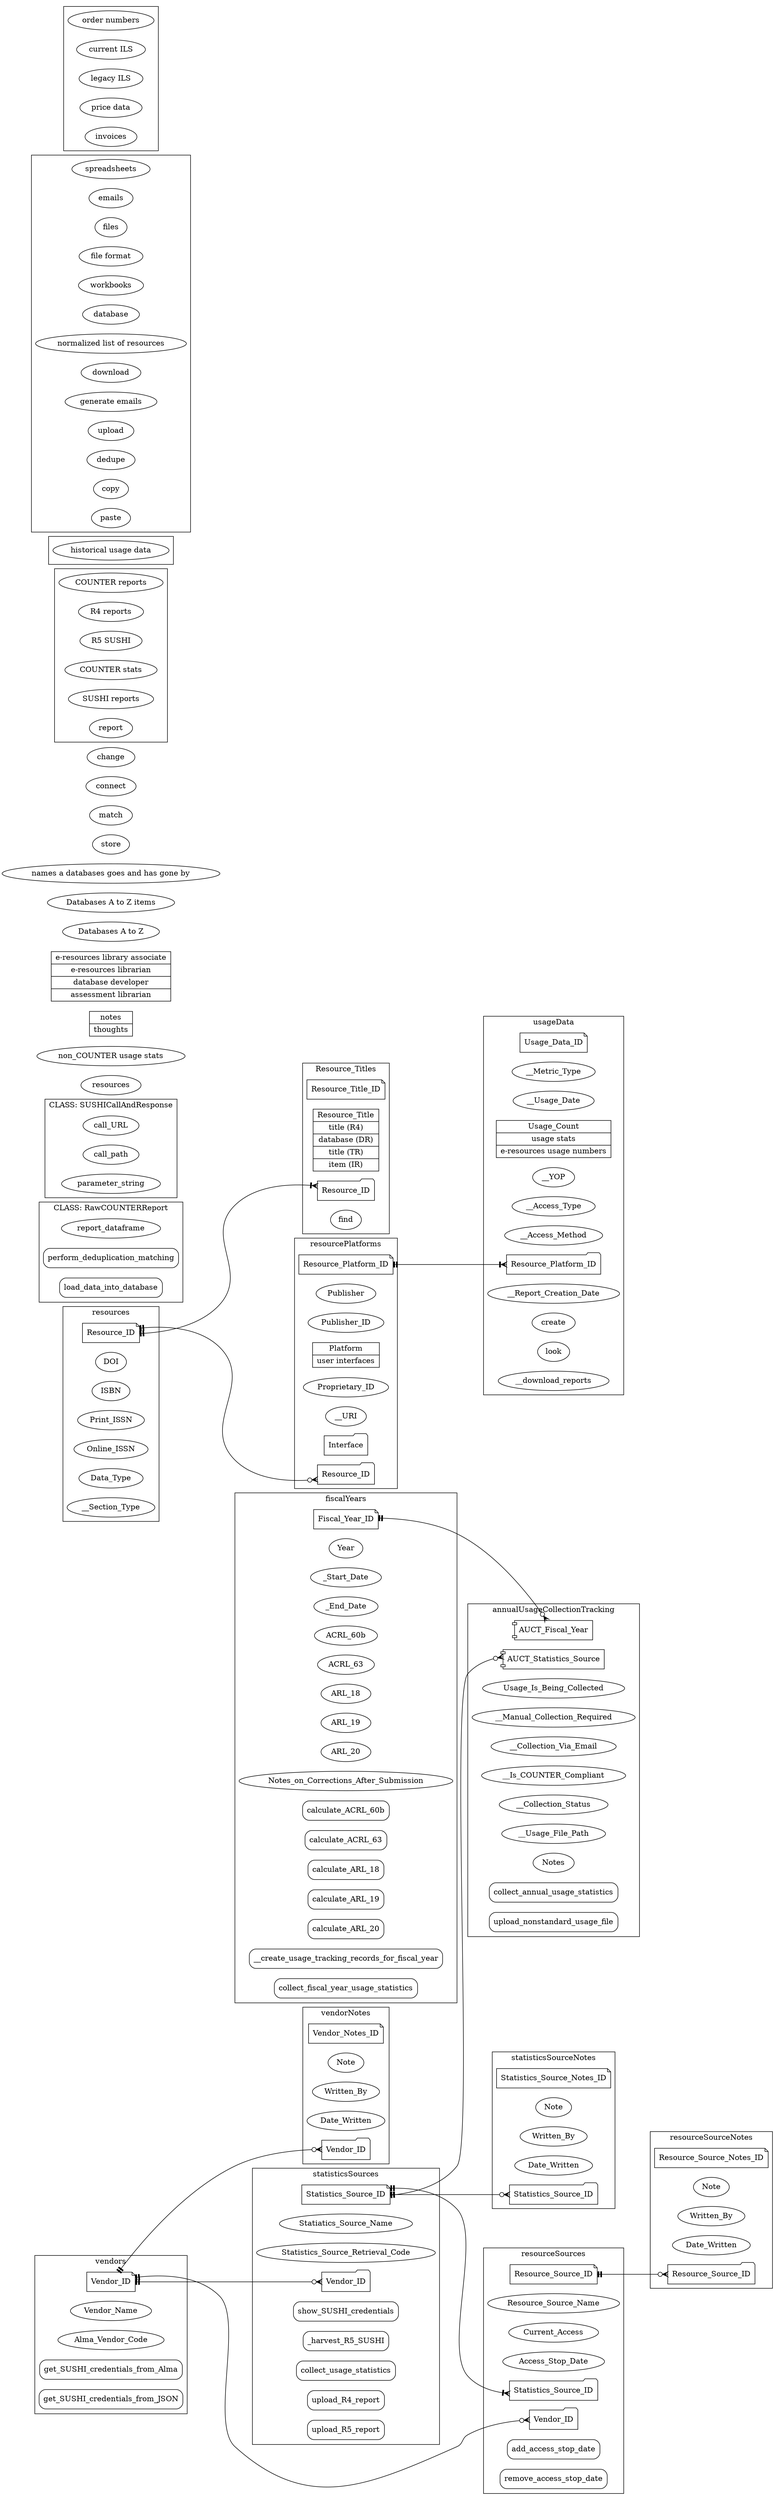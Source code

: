 digraph erd_and_classes {
    graph [rankdir = "LR"]
    /*
        ellipse = field/attribute
        note = PK
        folder = FK
        component = FK that makes up a composite PK
        Mrecord = methods

        Starting with two underscores means not from user stories
    */

    /* *** ESTABLISHED RELATIONS/CLASSES *** */

    subgraph cluster_fiscalYears {
        label="fiscalYears"

        // Attributes
        Fiscal_Year_ID [shape="note"]
        Year
        _Start_Date // The FY start as date data type to go in SQL queries
        _End_Date // The FY end as date data type to go in SQL queries
        // The submitted values are stored because vendors sometimes report issues with their stats collection, which require reharvesting
        ACRL_60b // Initial Circulation: Digital/Electronic
        ACRL_63 // E-Serials Usage: Digital/Electronic
        ARL_18 // Number of successful full-text article requests (journals)
        ARL_19 // Number of regular searches (databases)
        ARL_20 // Number of federated searches (databases)
        // Should the date when the numbers were collected be saved?
        Notes_on_Corrections_After_Submission // If a vendor issues a correction requiring reharvesting after numbers are submitted, should it be recorded here or on the page of the specific source being reharvested?

        // Methods
        // Should each number have its own method, or should all of them be calculated at the same time?
        calculate_ACRL_60b [shape="Mrecord"]
        calculate_ACRL_63 [shape="Mrecord"]
        calculate_ARL_18 [shape="Mrecord"]
        calculate_ARL_19 [shape="Mrecord"]
        calculate_ARL_20 [shape="Mrecord"]
        __create_usage_tracking_records_for_fiscal_year [shape="Mrecord"]
        collect_fiscal_year_usage_statistics [shape="Mrecord"]
    }


    subgraph cluster_vendors {
        label="vendors"

        //Attributes
        Vendor_ID [shape="note"]
        Vendor_Name
        Alma_Vendor_Code

        //Methods
        get_SUSHI_credentials_from_Alma [shape="Mrecord"]
        get_SUSHI_credentials_from_JSON [shape="Mrecord"]
    }


    subgraph cluster_vendorNotes {
        label="vendorNotes"

        //Attributes
        Vendor_Notes_ID [shape="note"]
        Note_in_vendorNotes [label="Note"]
        Written_By_in_vendorNotes [label="Written_By"]
        Date_Written_in_vendorNotes [label="Date_Written"]
        Vendor_ID_in_vendorNotes [
            label="Vendor_ID"
            shape="folder"
        ]

        //Methods
    }


    subgraph cluster_statisticsSources {
        label="statisticsSources"

        // Attributes
        Statistics_Source_ID [shape="note"]
        Statiatics_Source_Name
        Statistics_Source_Retrieval_Code
        Vendor_ID_in_statisticsSources [
            label="Vendor_ID"
            shape="folder"
        ]
        

        // Methods
        show_SUSHI_credentials [shape="Mrecord"]
        _harvest_R5_SUSHI [shape="Mrecord"]
        collect_usage_statistics [shape="Mrecord"]
        upload_R4_report [shape="Mrecord"]
        upload_R5_report [shape="Mrecord"]
    }


    subgraph cluster_statisticsSourceNotes {
        label="statisticsSourceNotes"

        //Attributes
        Statistics_Source_Notes_ID [shape="note"]
        Note_in_statisticsSourceNotes [label="Note"]
        Written_By_in_statisticsSourceNotes [label="Written_By"]
        Date_Written_in_statisticsSourceNotes [label="Date_Written"]
        Statistics_Source_ID_in_statisticsSourceNotes [
            label="Statistics_Source_ID"
            shape="folder"
        ]

        //Methods
    }


    subgraph cluster_resourceSources {
        label="resourceSources"

        // Attributes
        Resource_Source_ID [shape="note"]
        Resource_Source_Name
        Current_Access
        Access_Stop_Date
        Statistics_Source_ID_in_resourceSources [
            label="Statistics_Source_ID"
            shape="folder"
        ]
        Vendor_ID_in_resourceSources [
            label="Vendor_ID"
            shape="folder"
        ]

        // Methods
        add_access_stop_date [shape="Mrecord"]
        remove_access_stop_date [shape="Mrecord"]
    }


    subgraph cluster_resourceSourceNotes {
        label="resourceSourceNotes"

        //Attributes
        Resource_Source_Notes_ID [shape="note"]
        Note_in_resourceSourceNotes [label="Note"]
        Written_By_in_resourceSourceNotes [label="Written_By"]
        Date_Written_in_resourceSourceNotes [label="Date_Written"]
        Resource_Source_ID_in_resourceSourceNotes [
            label="Resource_Source_ID"
            shape="folder"
        ]

        //Methods
    }


    subgraph cluster_annualUsageCollectionTracking {
        label="annualUsageCollectionTracking"

        // Attributes
        AUCT_Fiscal_Year [shape="component"]
        AUCT_Statistics_Source [shape="component"]
        Usage_Is_Being_Collected
        __Manual_Collection_Required
        __Collection_Via_Email
        __Is_COUNTER_Compliant
        __Collection_Status
        __Usage_File_Path
        Notes

        // Methods
        collect_annual_usage_statistics [shape="Mrecord"]
        upload_nonstandard_usage_file [shape="Mrecord"]
    }


    subgraph cluster_resources {
        label="resources"

        // Attributes
        Resource_ID [shape="note"]
        DOI
        ISBN
        Print_ISSN
        Online_ISSN
        Data_Type // The initial list from R4 reports will have the less specific R4 types derived from the type of report itself. Should the R5 types overwrite these values or go in their own field?
        __Section_Type // This is in R5 IR only-how to add it? Does it go here?

        // Methods
    }


    subgraph cluster_Resource_Titles {
        label="Resource_Titles"

        // Attributes
        Resource_Title_ID [shape="note"]
        Resource_Title [
            shape="record"
            label="\N|title (R4)|database (DR)|title (TR)|item (IR)"
        ]
        Resource_ID_in_Resource_Titles [
            label="Resource_ID"
            shape="folder"
        ]

        // Methods
        find // aka search titles
    }


    subgraph cluster_resourcePlatforms {
        label="resourcePlatforms"

        // Attributes
        Resource_Platform_ID [shape="note"]
        Publisher // From the COUNTER report
        Publisher_ID // This is found in R5 only—how to add it?
        Platform [
            shape="record"
            label="\N|user interfaces"
        ]
        Proprietary_ID
        __URI // This is found in R5 TR, IR only—how to add it?
        // Parent_Data_Type?
        // Parent_DOI?
        // Parent_Proprietary_ID?
        Interface [shape="folder"] // This is interface in the Alma sense--the FK for Statistics_Source
        Resource_ID_in_Resource_Platforms [
            label="Resource_ID"
            shape="folder"
        ]

        // Methods
    }


    subgraph cluster_usageData {
        label="usageData"

        // Nouns: Classes or Attributes
        Usage_Data_ID [shape="note"]
        __Metric_Type
        __Usage_Date
        Usage_Count [
            shape="record"
            label="\N|usage stats|e-resources usage numbers"
        ]
        __YOP // This is found in R5 TR, IR only—how to add it?
        __Access_Type // This is found in R5 TR, IR only—how to add it?
        __Access_Method // This is found in R5 only—how to add it?
        Resource_Platform_ID_in_COUNTER_Usage_Data [
            label="Resource_Platform_ID"
            shape="folder"
        ]
        __Report_Creation_Date // For harvested R5 reports

        // Verbs: Methods
        create // create report--move to route function in view blueprint?
        look // aka view reports--move to route function in view blueprint?
        __download_reports // move to route function in view blueprint?
    }


    subgraph cluster_RawCOUNTERReport {
        label="CLASS: RawCOUNTERReport"

        // Attributes
        report_dataframe

        // Methods
        perform_deduplication_matching [shape="Mrecord"]
        load_data_into_database [shape="Mrecord"]
    }


    subgraph cluster_SUSHICallAndResponse {
        label="CLASS: SUSHICallAndResponse"

        // Attributes
        call_URL
        call_path
        parameter_string

        // Methods
        
    }


    // RELATIONSHIPS (ordered by PK, then FK)
    /*
        Establish relationships from the PK (tail) to the FK (head)
        table --------(can connect to)---------[optionality]--(and)--[cardinality]-->other table
        arrowhead = how PK table can connect to FK table
        arrowtail = how FK table can connect to PK table

        teeodot = 0..1 (unique but optional)
        crowodot = 0..N (optional, not unique)
        teetee = 1..1 (exactly one)
        crowtee = 1..N (neither optional nor unique)
    */

    Fiscal_Year_ID -> AUCT_Fiscal_Year [
        dir="both"
        arrowhead="crowodot"
        arrowtail="teetee"
    ]


    Vendor_ID -> Vendor_ID_in_vendorNotes [
        dir="both"
        arrowhead="crowodot"
        arrowtail="teetee"
    ]

    Vendor_ID -> Vendor_ID_in_statisticsSources [
        dir="both"
        arrowhead="crowodot" // Want the option to have a vendor without a statistics source
        arrowtail="teetee"
    ]

    Vendor_ID -> Vendor_ID_in_resourceSources [
        dir="both"
        arrowhead="crowodot" // Want the option to have a vendor without a statistics source
        arrowtail="teetee"
    ]


    Statistics_Source_ID -> Statistics_Source_ID_in_statisticsSourceNotes [
        dir="both"
        arrowhead="crowodot"
        arrowtail="teetee"
    ]


    Statistics_Source_ID -> Statistics_Source_ID_in_resourceSources [
        dir="both"
        arrowhead="crowtee" // Since all statistics sources will come into use with a resource source, and since the resource source isn't destroyed when it's no longer used, the 
        arrowtail="teetee" // All resource sources must have a statisticsSource indicating how usage would be collected; the Current_Access field indicates if usage no longer needs to be collected because the resource is no longer accessible
    ]


    Statistics_Source_ID -> AUCT_Statistics_Source [
        dir="both"
        arrowhead="crowodot" // Since sources don't need to be connected to a collection year, they can be added as they arise, rather than needing to wait for the first round of collections in which they'll be included
        arrowtail="teetee"
    ]


    Resource_Source_ID -> Resource_Source_ID_in_resourceSourceNotes [
        dir="both"
        arrowhead="crowodot"
        arrowtail="teetee"
    ]


    Resource_ID -> Resource_ID_in_Resource_Titles [
        dir="both"
        arrowhead="crowtee"
        arrowtail="teetee"
    ]


    Resource_ID -> Resource_ID_in_Resource_Platforms [
        dir="both"
        arrowhead="crowodot" // Platforms are normalized in this relation; they don't connect to individual resources
        arrowtail="teetee"
    ]


    Resource_Platform_ID -> Resource_Platform_ID_in_COUNTER_Usage_Data [
        dir="both"
        arrowhead="crowtee"
        arrowtail="teetee"
    ]



    /* *** OBJECTS TO BE ORGANIZED *** */

    // Nouns: Classes or Attributes
    resources
    "non_COUNTER usage stats"
    notes [
        shape="record"
        label="notes|thoughts"
    ]
    librarians [
        shape="record"
        label="e-resources library associate|e-resources librarian|database developer|assessment librarian"
    ]
    "Databases A to Z"
    "Databases A to Z items"
    "names a databases goes and has gone by"
    /* Do these need to be kept?
        reference
        location
        databases
        aggregator
        initial database data
        unique resource list
    */

    //Verbs: Methods
    store
    match
    connect
    change

    /* Do these need to be kept?
        send
        add
        know
        organize
        has gone by
        use
        start
        pulled
        submitted
        retained
    */

    subgraph cluster_COUNTER_Terms {
        // Nouns: Classes or Attributes
        "COUNTER reports"
        "R4 reports"
        "R5 SUSHI"
        "COUNTER stats"
        "SUSHI reports"
        report
        // Verbs: Methods
    }

    subgraph cluster_Annual_Collection_Terms{
        // Nouns: Classes or Attributes
        "historical usage data"
        // Verbs: Methods
    }

    subgraph cluster_Technical_Terms {
        // Nouns: Classes or Attributes
        spreadsheets
        emails
        files
        "file format"
        workbooks
        database
        "normalized list of resources"
        // Verbs: Methods
        download
        "generate emails"
        upload
        dedupe
        copy
        paste
    }

    subgraph cluster_Acquisitions_Terms {
        // Nouns: Classes or Attributes
        "order numbers"
        "current ILS"
        "legacy ILS"
        "price data"
        invoices
        // Verbs: Methods
    }
}